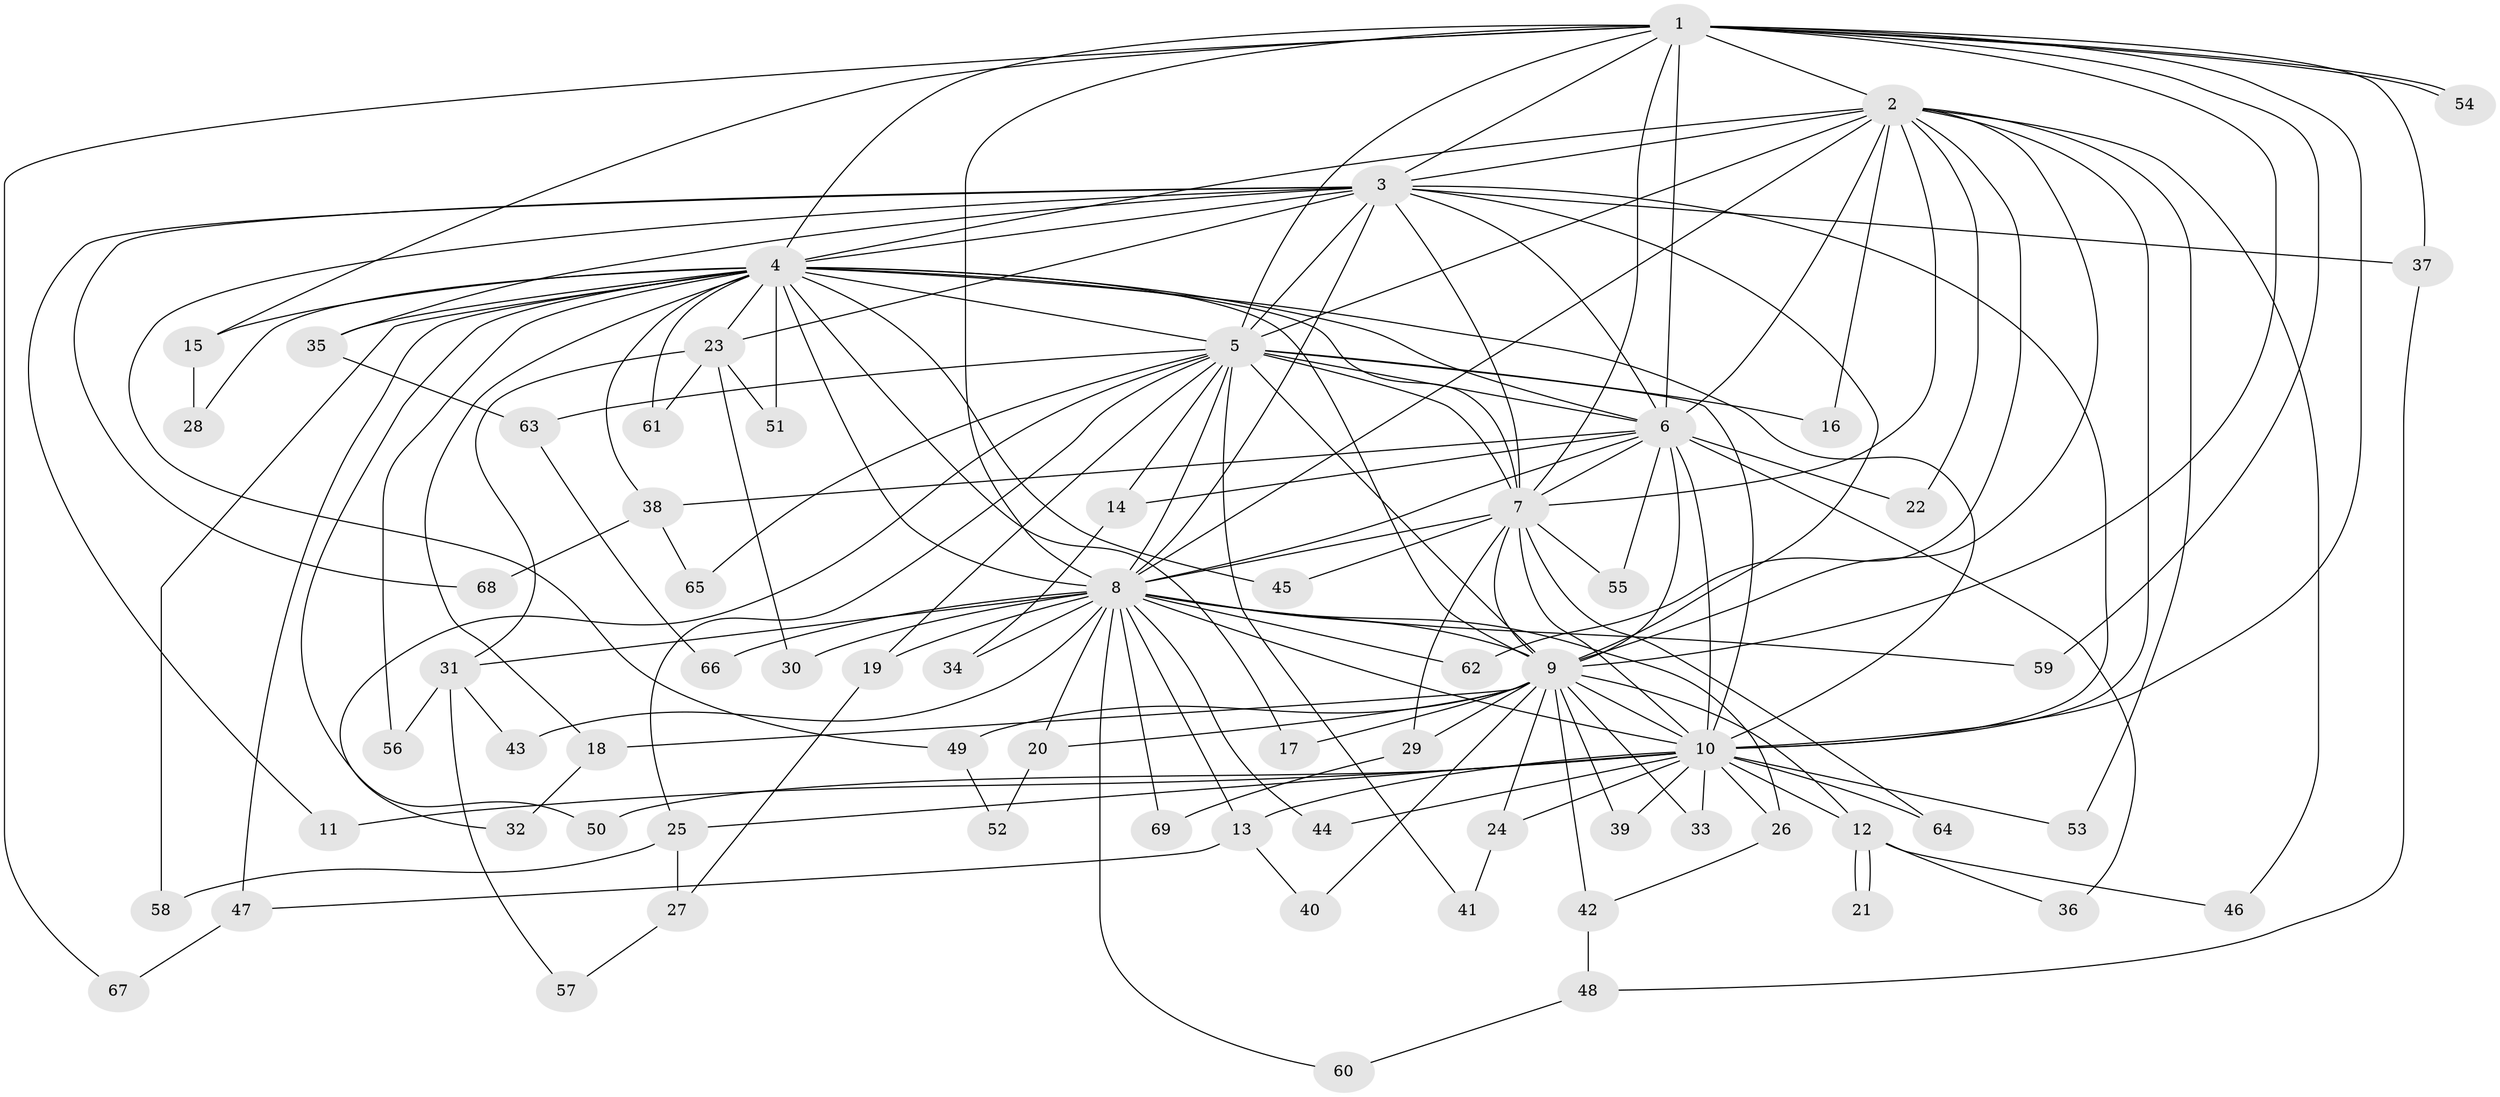 // Generated by graph-tools (version 1.1) at 2025/25/03/09/25 03:25:52]
// undirected, 69 vertices, 163 edges
graph export_dot {
graph [start="1"]
  node [color=gray90,style=filled];
  1;
  2;
  3;
  4;
  5;
  6;
  7;
  8;
  9;
  10;
  11;
  12;
  13;
  14;
  15;
  16;
  17;
  18;
  19;
  20;
  21;
  22;
  23;
  24;
  25;
  26;
  27;
  28;
  29;
  30;
  31;
  32;
  33;
  34;
  35;
  36;
  37;
  38;
  39;
  40;
  41;
  42;
  43;
  44;
  45;
  46;
  47;
  48;
  49;
  50;
  51;
  52;
  53;
  54;
  55;
  56;
  57;
  58;
  59;
  60;
  61;
  62;
  63;
  64;
  65;
  66;
  67;
  68;
  69;
  1 -- 2;
  1 -- 3;
  1 -- 4;
  1 -- 5;
  1 -- 6;
  1 -- 7;
  1 -- 8;
  1 -- 9;
  1 -- 10;
  1 -- 15;
  1 -- 37;
  1 -- 54;
  1 -- 54;
  1 -- 59;
  1 -- 67;
  2 -- 3;
  2 -- 4;
  2 -- 5;
  2 -- 6;
  2 -- 7;
  2 -- 8;
  2 -- 9;
  2 -- 10;
  2 -- 16;
  2 -- 22;
  2 -- 46;
  2 -- 53;
  2 -- 62;
  3 -- 4;
  3 -- 5;
  3 -- 6;
  3 -- 7;
  3 -- 8;
  3 -- 9;
  3 -- 10;
  3 -- 11;
  3 -- 23;
  3 -- 35;
  3 -- 37;
  3 -- 49;
  3 -- 68;
  4 -- 5;
  4 -- 6;
  4 -- 7;
  4 -- 8;
  4 -- 9;
  4 -- 10;
  4 -- 15;
  4 -- 17;
  4 -- 18;
  4 -- 23;
  4 -- 28;
  4 -- 35;
  4 -- 38;
  4 -- 45;
  4 -- 47;
  4 -- 50;
  4 -- 51;
  4 -- 56;
  4 -- 58;
  4 -- 61;
  5 -- 6;
  5 -- 7;
  5 -- 8;
  5 -- 9;
  5 -- 10;
  5 -- 14;
  5 -- 16;
  5 -- 19;
  5 -- 25;
  5 -- 32;
  5 -- 41;
  5 -- 63;
  5 -- 65;
  6 -- 7;
  6 -- 8;
  6 -- 9;
  6 -- 10;
  6 -- 14;
  6 -- 22;
  6 -- 36;
  6 -- 38;
  6 -- 55;
  7 -- 8;
  7 -- 9;
  7 -- 10;
  7 -- 29;
  7 -- 45;
  7 -- 55;
  7 -- 64;
  8 -- 9;
  8 -- 10;
  8 -- 13;
  8 -- 19;
  8 -- 20;
  8 -- 26;
  8 -- 30;
  8 -- 31;
  8 -- 34;
  8 -- 43;
  8 -- 44;
  8 -- 59;
  8 -- 60;
  8 -- 62;
  8 -- 66;
  8 -- 69;
  9 -- 10;
  9 -- 12;
  9 -- 17;
  9 -- 18;
  9 -- 20;
  9 -- 24;
  9 -- 29;
  9 -- 33;
  9 -- 39;
  9 -- 40;
  9 -- 42;
  9 -- 49;
  10 -- 11;
  10 -- 12;
  10 -- 13;
  10 -- 24;
  10 -- 25;
  10 -- 26;
  10 -- 33;
  10 -- 39;
  10 -- 44;
  10 -- 50;
  10 -- 53;
  10 -- 64;
  12 -- 21;
  12 -- 21;
  12 -- 36;
  12 -- 46;
  13 -- 40;
  13 -- 47;
  14 -- 34;
  15 -- 28;
  18 -- 32;
  19 -- 27;
  20 -- 52;
  23 -- 30;
  23 -- 31;
  23 -- 51;
  23 -- 61;
  24 -- 41;
  25 -- 27;
  25 -- 58;
  26 -- 42;
  27 -- 57;
  29 -- 69;
  31 -- 43;
  31 -- 56;
  31 -- 57;
  35 -- 63;
  37 -- 48;
  38 -- 65;
  38 -- 68;
  42 -- 48;
  47 -- 67;
  48 -- 60;
  49 -- 52;
  63 -- 66;
}
